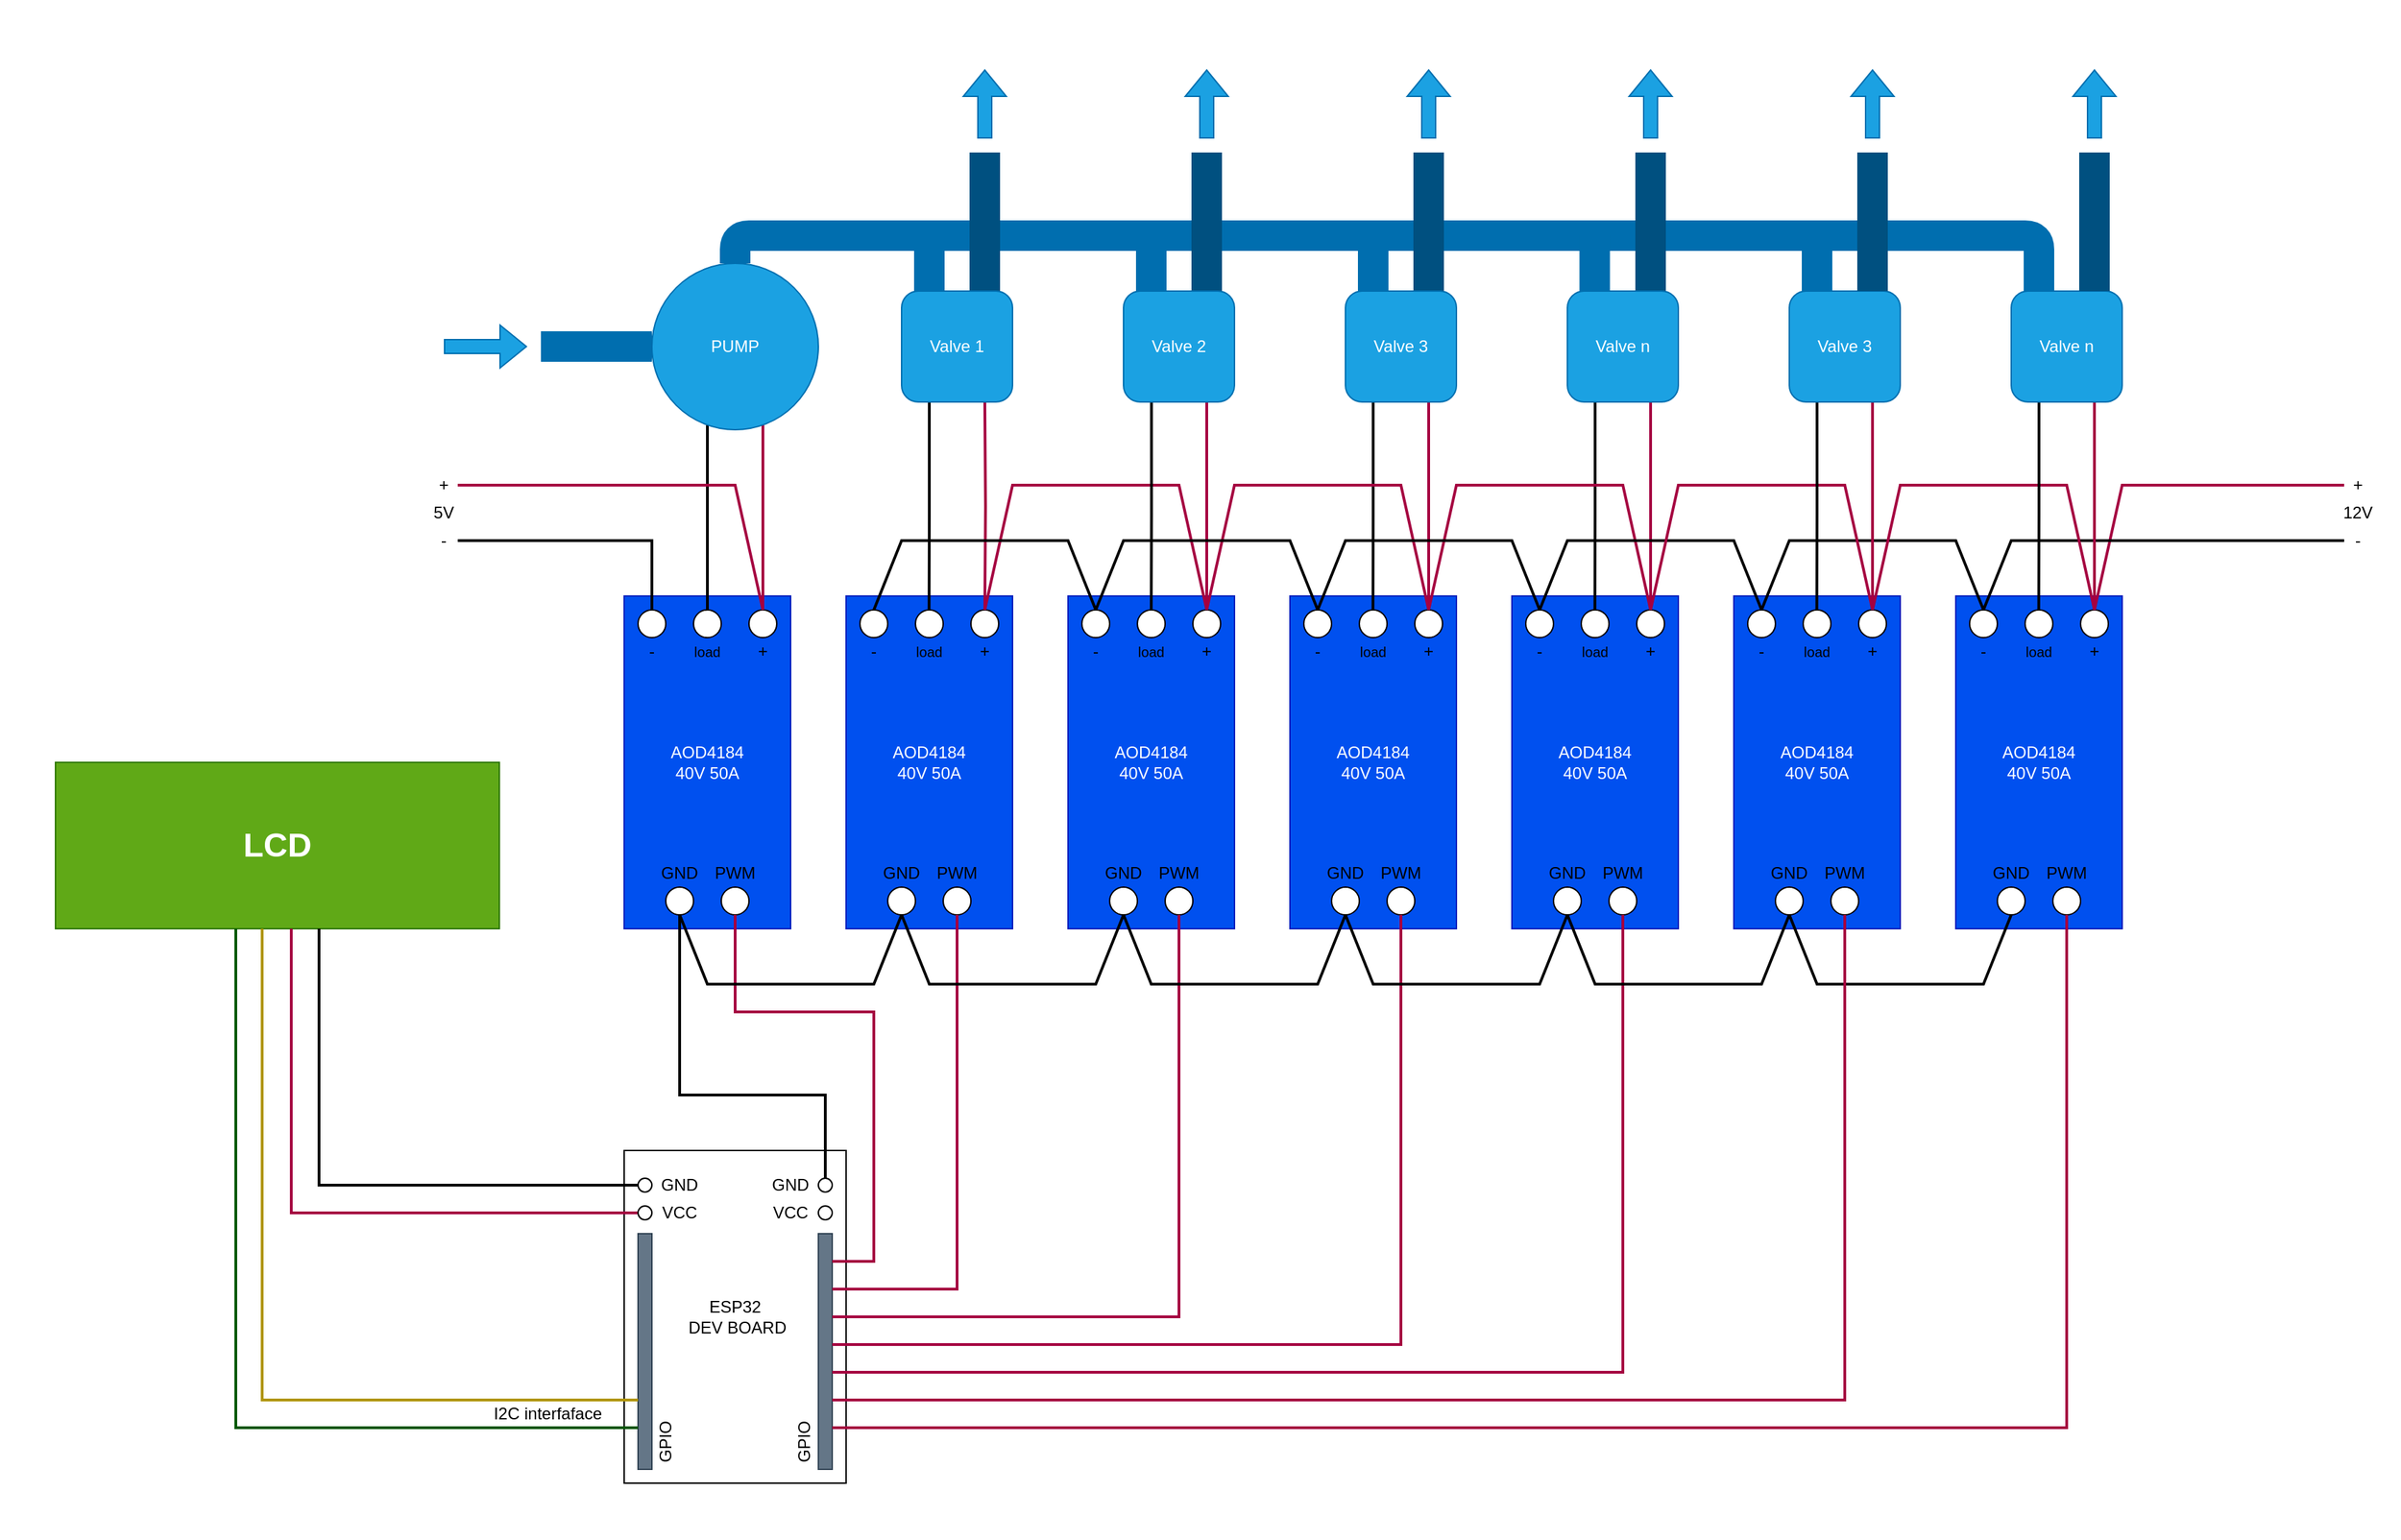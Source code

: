 <mxfile version="24.1.0" type="device">
  <diagram name="Page-1" id="ZWXVeKdkIHfSwkTJqJx3">
    <mxGraphModel dx="5561" dy="3059" grid="1" gridSize="10" guides="1" tooltips="1" connect="1" arrows="1" fold="1" page="1" pageScale="1" pageWidth="850" pageHeight="1100" math="0" shadow="0">
      <root>
        <mxCell id="0" />
        <mxCell id="1" parent="0" />
        <mxCell id="xPG74bU3sZ2vkfkIfXF6-161" value="" style="rounded=0;whiteSpace=wrap;html=1;strokeColor=none;fillColor=default;opacity=50;movable=1;resizable=1;rotatable=1;deletable=1;editable=1;locked=0;connectable=1;" parent="1" vertex="1">
          <mxGeometry x="-210" y="-30" width="1730" height="1110" as="geometry" />
        </mxCell>
        <mxCell id="xPG74bU3sZ2vkfkIfXF6-14" value="" style="group;fillColor=#0050ef;fontColor=#ffffff;strokeColor=#001DBC;" parent="1" vertex="1" connectable="0">
          <mxGeometry x="240" y="400" width="120" height="240" as="geometry" />
        </mxCell>
        <mxCell id="xPG74bU3sZ2vkfkIfXF6-2" value="AOD4184&lt;div&gt;40V 50A&lt;/div&gt;" style="rounded=0;whiteSpace=wrap;html=1;fillColor=#0050ef;fontColor=#ffffff;strokeColor=#001DBC;" parent="xPG74bU3sZ2vkfkIfXF6-14" vertex="1">
          <mxGeometry width="120" height="240" as="geometry" />
        </mxCell>
        <mxCell id="xPG74bU3sZ2vkfkIfXF6-4" value="" style="ellipse;whiteSpace=wrap;html=1;aspect=fixed;" parent="xPG74bU3sZ2vkfkIfXF6-14" vertex="1">
          <mxGeometry x="30" y="210" width="20" height="20" as="geometry" />
        </mxCell>
        <mxCell id="xPG74bU3sZ2vkfkIfXF6-5" value="" style="ellipse;whiteSpace=wrap;html=1;aspect=fixed;" parent="xPG74bU3sZ2vkfkIfXF6-14" vertex="1">
          <mxGeometry x="70" y="210" width="20" height="20" as="geometry" />
        </mxCell>
        <mxCell id="xPG74bU3sZ2vkfkIfXF6-6" value="" style="ellipse;whiteSpace=wrap;html=1;aspect=fixed;" parent="xPG74bU3sZ2vkfkIfXF6-14" vertex="1">
          <mxGeometry x="10" y="10" width="20" height="20" as="geometry" />
        </mxCell>
        <mxCell id="xPG74bU3sZ2vkfkIfXF6-7" value="" style="ellipse;whiteSpace=wrap;html=1;aspect=fixed;" parent="xPG74bU3sZ2vkfkIfXF6-14" vertex="1">
          <mxGeometry x="50" y="10" width="20" height="20" as="geometry" />
        </mxCell>
        <mxCell id="xPG74bU3sZ2vkfkIfXF6-8" value="" style="ellipse;whiteSpace=wrap;html=1;aspect=fixed;" parent="xPG74bU3sZ2vkfkIfXF6-14" vertex="1">
          <mxGeometry x="90" y="10" width="20" height="20" as="geometry" />
        </mxCell>
        <mxCell id="xPG74bU3sZ2vkfkIfXF6-9" value="GND" style="text;html=1;align=center;verticalAlign=middle;whiteSpace=wrap;rounded=0;" parent="xPG74bU3sZ2vkfkIfXF6-14" vertex="1">
          <mxGeometry x="10" y="190" width="60" height="20" as="geometry" />
        </mxCell>
        <mxCell id="xPG74bU3sZ2vkfkIfXF6-10" value="PWM" style="text;html=1;align=center;verticalAlign=middle;whiteSpace=wrap;rounded=0;" parent="xPG74bU3sZ2vkfkIfXF6-14" vertex="1">
          <mxGeometry x="50" y="190" width="60" height="20" as="geometry" />
        </mxCell>
        <mxCell id="xPG74bU3sZ2vkfkIfXF6-11" value="-" style="text;html=1;align=center;verticalAlign=middle;whiteSpace=wrap;rounded=0;" parent="xPG74bU3sZ2vkfkIfXF6-14" vertex="1">
          <mxGeometry y="30" width="40" height="20" as="geometry" />
        </mxCell>
        <mxCell id="xPG74bU3sZ2vkfkIfXF6-12" value="+" style="text;html=1;align=center;verticalAlign=middle;whiteSpace=wrap;rounded=0;" parent="xPG74bU3sZ2vkfkIfXF6-14" vertex="1">
          <mxGeometry x="80" y="30" width="40" height="20" as="geometry" />
        </mxCell>
        <mxCell id="xPG74bU3sZ2vkfkIfXF6-13" value="&lt;font style=&quot;font-size: 10px;&quot;&gt;load&lt;/font&gt;" style="text;html=1;align=center;verticalAlign=middle;whiteSpace=wrap;rounded=0;" parent="xPG74bU3sZ2vkfkIfXF6-14" vertex="1">
          <mxGeometry x="40" y="30" width="40" height="20" as="geometry" />
        </mxCell>
        <mxCell id="xPG74bU3sZ2vkfkIfXF6-16" value="ESP32&lt;div&gt;&amp;nbsp;DEV BOARD&lt;/div&gt;" style="rounded=0;whiteSpace=wrap;html=1;" parent="1" vertex="1">
          <mxGeometry x="240" y="800" width="160" height="240" as="geometry" />
        </mxCell>
        <mxCell id="xPG74bU3sZ2vkfkIfXF6-17" value="" style="rounded=0;whiteSpace=wrap;html=1;fillColor=#647687;fontColor=#ffffff;strokeColor=#314354;" parent="1" vertex="1">
          <mxGeometry x="380" y="860" width="10" height="170" as="geometry" />
        </mxCell>
        <mxCell id="xPG74bU3sZ2vkfkIfXF6-18" value="" style="rounded=0;whiteSpace=wrap;html=1;fillColor=#647687;fontColor=#ffffff;strokeColor=#314354;" parent="1" vertex="1">
          <mxGeometry x="250" y="860" width="10" height="170" as="geometry" />
        </mxCell>
        <mxCell id="xPG74bU3sZ2vkfkIfXF6-19" value="GPIO" style="text;html=1;align=center;verticalAlign=middle;whiteSpace=wrap;rounded=0;rotation=-90;" parent="1" vertex="1">
          <mxGeometry x="345" y="995" width="50" height="30" as="geometry" />
        </mxCell>
        <mxCell id="xPG74bU3sZ2vkfkIfXF6-20" value="GPIO" style="text;html=1;align=center;verticalAlign=middle;whiteSpace=wrap;rounded=0;rotation=-90;" parent="1" vertex="1">
          <mxGeometry x="245" y="995" width="50" height="30" as="geometry" />
        </mxCell>
        <mxCell id="xPG74bU3sZ2vkfkIfXF6-21" value="GND" style="text;html=1;align=center;verticalAlign=middle;whiteSpace=wrap;rounded=0;" parent="1" vertex="1">
          <mxGeometry x="330" y="815" width="60" height="20" as="geometry" />
        </mxCell>
        <mxCell id="xPG74bU3sZ2vkfkIfXF6-22" value="" style="ellipse;whiteSpace=wrap;html=1;aspect=fixed;" parent="1" vertex="1">
          <mxGeometry x="380" y="820" width="10" height="10" as="geometry" />
        </mxCell>
        <mxCell id="xPG74bU3sZ2vkfkIfXF6-23" value="" style="group;fillColor=#1ba1e2;fontColor=#ffffff;strokeColor=#006EAF;" parent="1" vertex="1" connectable="0">
          <mxGeometry x="400" y="400" width="120" height="240" as="geometry" />
        </mxCell>
        <mxCell id="xPG74bU3sZ2vkfkIfXF6-24" value="AOD4184&lt;div&gt;40V 50A&lt;/div&gt;" style="rounded=0;whiteSpace=wrap;html=1;fillColor=#0050ef;fontColor=#ffffff;strokeColor=#001DBC;" parent="xPG74bU3sZ2vkfkIfXF6-23" vertex="1">
          <mxGeometry width="120" height="240" as="geometry" />
        </mxCell>
        <mxCell id="xPG74bU3sZ2vkfkIfXF6-25" value="" style="ellipse;whiteSpace=wrap;html=1;aspect=fixed;" parent="xPG74bU3sZ2vkfkIfXF6-23" vertex="1">
          <mxGeometry x="30" y="210" width="20" height="20" as="geometry" />
        </mxCell>
        <mxCell id="xPG74bU3sZ2vkfkIfXF6-26" value="" style="ellipse;whiteSpace=wrap;html=1;aspect=fixed;" parent="xPG74bU3sZ2vkfkIfXF6-23" vertex="1">
          <mxGeometry x="70" y="210" width="20" height="20" as="geometry" />
        </mxCell>
        <mxCell id="xPG74bU3sZ2vkfkIfXF6-27" value="" style="ellipse;whiteSpace=wrap;html=1;aspect=fixed;" parent="xPG74bU3sZ2vkfkIfXF6-23" vertex="1">
          <mxGeometry x="10" y="10" width="20" height="20" as="geometry" />
        </mxCell>
        <mxCell id="xPG74bU3sZ2vkfkIfXF6-28" value="" style="ellipse;whiteSpace=wrap;html=1;aspect=fixed;" parent="xPG74bU3sZ2vkfkIfXF6-23" vertex="1">
          <mxGeometry x="50" y="10" width="20" height="20" as="geometry" />
        </mxCell>
        <mxCell id="xPG74bU3sZ2vkfkIfXF6-29" value="" style="ellipse;whiteSpace=wrap;html=1;aspect=fixed;" parent="xPG74bU3sZ2vkfkIfXF6-23" vertex="1">
          <mxGeometry x="90" y="10" width="20" height="20" as="geometry" />
        </mxCell>
        <mxCell id="xPG74bU3sZ2vkfkIfXF6-30" value="GND" style="text;html=1;align=center;verticalAlign=middle;whiteSpace=wrap;rounded=0;" parent="xPG74bU3sZ2vkfkIfXF6-23" vertex="1">
          <mxGeometry x="10" y="190" width="60" height="20" as="geometry" />
        </mxCell>
        <mxCell id="xPG74bU3sZ2vkfkIfXF6-31" value="PWM" style="text;html=1;align=center;verticalAlign=middle;whiteSpace=wrap;rounded=0;" parent="xPG74bU3sZ2vkfkIfXF6-23" vertex="1">
          <mxGeometry x="50" y="190" width="60" height="20" as="geometry" />
        </mxCell>
        <mxCell id="xPG74bU3sZ2vkfkIfXF6-32" value="-" style="text;html=1;align=center;verticalAlign=middle;whiteSpace=wrap;rounded=0;" parent="xPG74bU3sZ2vkfkIfXF6-23" vertex="1">
          <mxGeometry y="30" width="40" height="20" as="geometry" />
        </mxCell>
        <mxCell id="xPG74bU3sZ2vkfkIfXF6-33" value="+" style="text;html=1;align=center;verticalAlign=middle;whiteSpace=wrap;rounded=0;" parent="xPG74bU3sZ2vkfkIfXF6-23" vertex="1">
          <mxGeometry x="80" y="30" width="40" height="20" as="geometry" />
        </mxCell>
        <mxCell id="xPG74bU3sZ2vkfkIfXF6-34" value="&lt;font style=&quot;font-size: 10px;&quot;&gt;load&lt;/font&gt;" style="text;html=1;align=center;verticalAlign=middle;whiteSpace=wrap;rounded=0;" parent="xPG74bU3sZ2vkfkIfXF6-23" vertex="1">
          <mxGeometry x="40" y="30" width="40" height="20" as="geometry" />
        </mxCell>
        <mxCell id="xPG74bU3sZ2vkfkIfXF6-122" style="edgeStyle=orthogonalEdgeStyle;rounded=0;orthogonalLoop=1;jettySize=auto;html=1;entryX=0.5;entryY=0;entryDx=0;entryDy=0;endArrow=none;endFill=0;strokeWidth=2;exitX=0.25;exitY=1;exitDx=0;exitDy=0;shadow=0;" parent="xPG74bU3sZ2vkfkIfXF6-23" source="xPG74bU3sZ2vkfkIfXF6-90" edge="1">
          <mxGeometry relative="1" as="geometry">
            <mxPoint x="59.83" y="-123" as="sourcePoint" />
            <mxPoint x="59.83" y="10" as="targetPoint" />
            <Array as="points">
              <mxPoint x="60" y="-60" />
            </Array>
          </mxGeometry>
        </mxCell>
        <mxCell id="xPG74bU3sZ2vkfkIfXF6-35" value="" style="group;fillColor=#1ba1e2;fontColor=#ffffff;strokeColor=#006EAF;" parent="1" vertex="1" connectable="0">
          <mxGeometry x="560" y="400" width="120" height="240" as="geometry" />
        </mxCell>
        <mxCell id="xPG74bU3sZ2vkfkIfXF6-36" value="AOD4184&lt;div&gt;40V 50A&lt;/div&gt;" style="rounded=0;whiteSpace=wrap;html=1;fillColor=#0050ef;fontColor=#ffffff;strokeColor=#001DBC;" parent="xPG74bU3sZ2vkfkIfXF6-35" vertex="1">
          <mxGeometry width="120" height="240" as="geometry" />
        </mxCell>
        <mxCell id="xPG74bU3sZ2vkfkIfXF6-37" value="" style="ellipse;whiteSpace=wrap;html=1;aspect=fixed;" parent="xPG74bU3sZ2vkfkIfXF6-35" vertex="1">
          <mxGeometry x="30" y="210" width="20" height="20" as="geometry" />
        </mxCell>
        <mxCell id="xPG74bU3sZ2vkfkIfXF6-38" value="" style="ellipse;whiteSpace=wrap;html=1;aspect=fixed;" parent="xPG74bU3sZ2vkfkIfXF6-35" vertex="1">
          <mxGeometry x="70" y="210" width="20" height="20" as="geometry" />
        </mxCell>
        <mxCell id="xPG74bU3sZ2vkfkIfXF6-39" value="" style="ellipse;whiteSpace=wrap;html=1;aspect=fixed;" parent="xPG74bU3sZ2vkfkIfXF6-35" vertex="1">
          <mxGeometry x="10" y="10" width="20" height="20" as="geometry" />
        </mxCell>
        <mxCell id="xPG74bU3sZ2vkfkIfXF6-40" value="" style="ellipse;whiteSpace=wrap;html=1;aspect=fixed;" parent="xPG74bU3sZ2vkfkIfXF6-35" vertex="1">
          <mxGeometry x="50" y="10" width="20" height="20" as="geometry" />
        </mxCell>
        <mxCell id="xPG74bU3sZ2vkfkIfXF6-41" value="" style="ellipse;whiteSpace=wrap;html=1;aspect=fixed;" parent="xPG74bU3sZ2vkfkIfXF6-35" vertex="1">
          <mxGeometry x="90" y="10" width="20" height="20" as="geometry" />
        </mxCell>
        <mxCell id="xPG74bU3sZ2vkfkIfXF6-42" value="GND" style="text;html=1;align=center;verticalAlign=middle;whiteSpace=wrap;rounded=0;" parent="xPG74bU3sZ2vkfkIfXF6-35" vertex="1">
          <mxGeometry x="10" y="190" width="60" height="20" as="geometry" />
        </mxCell>
        <mxCell id="xPG74bU3sZ2vkfkIfXF6-43" value="PWM" style="text;html=1;align=center;verticalAlign=middle;whiteSpace=wrap;rounded=0;" parent="xPG74bU3sZ2vkfkIfXF6-35" vertex="1">
          <mxGeometry x="50" y="190" width="60" height="20" as="geometry" />
        </mxCell>
        <mxCell id="xPG74bU3sZ2vkfkIfXF6-44" value="-" style="text;html=1;align=center;verticalAlign=middle;whiteSpace=wrap;rounded=0;" parent="xPG74bU3sZ2vkfkIfXF6-35" vertex="1">
          <mxGeometry y="30" width="40" height="20" as="geometry" />
        </mxCell>
        <mxCell id="xPG74bU3sZ2vkfkIfXF6-45" value="+" style="text;html=1;align=center;verticalAlign=middle;whiteSpace=wrap;rounded=0;" parent="xPG74bU3sZ2vkfkIfXF6-35" vertex="1">
          <mxGeometry x="80" y="30" width="40" height="20" as="geometry" />
        </mxCell>
        <mxCell id="xPG74bU3sZ2vkfkIfXF6-46" value="&lt;font style=&quot;font-size: 10px;&quot;&gt;load&lt;/font&gt;" style="text;html=1;align=center;verticalAlign=middle;whiteSpace=wrap;rounded=0;" parent="xPG74bU3sZ2vkfkIfXF6-35" vertex="1">
          <mxGeometry x="40" y="30" width="40" height="20" as="geometry" />
        </mxCell>
        <mxCell id="xPG74bU3sZ2vkfkIfXF6-47" value="" style="group;fillColor=#1ba1e2;fontColor=#ffffff;strokeColor=#006EAF;" parent="1" vertex="1" connectable="0">
          <mxGeometry x="720" y="400" width="120" height="240" as="geometry" />
        </mxCell>
        <mxCell id="xPG74bU3sZ2vkfkIfXF6-48" value="AOD4184&lt;div&gt;40V 50A&lt;/div&gt;" style="rounded=0;whiteSpace=wrap;html=1;fillColor=#0050ef;fontColor=#ffffff;strokeColor=#001DBC;" parent="xPG74bU3sZ2vkfkIfXF6-47" vertex="1">
          <mxGeometry width="120" height="240" as="geometry" />
        </mxCell>
        <mxCell id="xPG74bU3sZ2vkfkIfXF6-49" value="" style="ellipse;whiteSpace=wrap;html=1;aspect=fixed;" parent="xPG74bU3sZ2vkfkIfXF6-47" vertex="1">
          <mxGeometry x="30" y="210" width="20" height="20" as="geometry" />
        </mxCell>
        <mxCell id="xPG74bU3sZ2vkfkIfXF6-50" value="" style="ellipse;whiteSpace=wrap;html=1;aspect=fixed;" parent="xPG74bU3sZ2vkfkIfXF6-47" vertex="1">
          <mxGeometry x="70" y="210" width="20" height="20" as="geometry" />
        </mxCell>
        <mxCell id="xPG74bU3sZ2vkfkIfXF6-51" value="" style="ellipse;whiteSpace=wrap;html=1;aspect=fixed;" parent="xPG74bU3sZ2vkfkIfXF6-47" vertex="1">
          <mxGeometry x="10" y="10" width="20" height="20" as="geometry" />
        </mxCell>
        <mxCell id="xPG74bU3sZ2vkfkIfXF6-52" value="" style="ellipse;whiteSpace=wrap;html=1;aspect=fixed;" parent="xPG74bU3sZ2vkfkIfXF6-47" vertex="1">
          <mxGeometry x="50" y="10" width="20" height="20" as="geometry" />
        </mxCell>
        <mxCell id="xPG74bU3sZ2vkfkIfXF6-53" value="" style="ellipse;whiteSpace=wrap;html=1;aspect=fixed;" parent="xPG74bU3sZ2vkfkIfXF6-47" vertex="1">
          <mxGeometry x="90" y="10" width="20" height="20" as="geometry" />
        </mxCell>
        <mxCell id="xPG74bU3sZ2vkfkIfXF6-54" value="GND" style="text;html=1;align=center;verticalAlign=middle;whiteSpace=wrap;rounded=0;" parent="xPG74bU3sZ2vkfkIfXF6-47" vertex="1">
          <mxGeometry x="10" y="190" width="60" height="20" as="geometry" />
        </mxCell>
        <mxCell id="xPG74bU3sZ2vkfkIfXF6-55" value="PWM" style="text;html=1;align=center;verticalAlign=middle;whiteSpace=wrap;rounded=0;" parent="xPG74bU3sZ2vkfkIfXF6-47" vertex="1">
          <mxGeometry x="50" y="190" width="60" height="20" as="geometry" />
        </mxCell>
        <mxCell id="xPG74bU3sZ2vkfkIfXF6-56" value="-" style="text;html=1;align=center;verticalAlign=middle;whiteSpace=wrap;rounded=0;" parent="xPG74bU3sZ2vkfkIfXF6-47" vertex="1">
          <mxGeometry y="30" width="40" height="20" as="geometry" />
        </mxCell>
        <mxCell id="xPG74bU3sZ2vkfkIfXF6-57" value="+" style="text;html=1;align=center;verticalAlign=middle;whiteSpace=wrap;rounded=0;" parent="xPG74bU3sZ2vkfkIfXF6-47" vertex="1">
          <mxGeometry x="80" y="30" width="40" height="20" as="geometry" />
        </mxCell>
        <mxCell id="xPG74bU3sZ2vkfkIfXF6-58" value="&lt;font style=&quot;font-size: 10px;&quot;&gt;load&lt;/font&gt;" style="text;html=1;align=center;verticalAlign=middle;whiteSpace=wrap;rounded=0;" parent="xPG74bU3sZ2vkfkIfXF6-47" vertex="1">
          <mxGeometry x="40" y="30" width="40" height="20" as="geometry" />
        </mxCell>
        <mxCell id="xPG74bU3sZ2vkfkIfXF6-59" value="" style="group;fillColor=#1ba1e2;fontColor=#ffffff;strokeColor=#006EAF;" parent="1" vertex="1" connectable="0">
          <mxGeometry x="880" y="400" width="120" height="240" as="geometry" />
        </mxCell>
        <mxCell id="xPG74bU3sZ2vkfkIfXF6-60" value="AOD4184&lt;div&gt;40V 50A&lt;/div&gt;" style="rounded=0;whiteSpace=wrap;html=1;fillColor=#0050ef;fontColor=#ffffff;strokeColor=#001DBC;" parent="xPG74bU3sZ2vkfkIfXF6-59" vertex="1">
          <mxGeometry width="120" height="240" as="geometry" />
        </mxCell>
        <mxCell id="xPG74bU3sZ2vkfkIfXF6-61" value="" style="ellipse;whiteSpace=wrap;html=1;aspect=fixed;" parent="xPG74bU3sZ2vkfkIfXF6-59" vertex="1">
          <mxGeometry x="30" y="210" width="20" height="20" as="geometry" />
        </mxCell>
        <mxCell id="xPG74bU3sZ2vkfkIfXF6-62" value="" style="ellipse;whiteSpace=wrap;html=1;aspect=fixed;" parent="xPG74bU3sZ2vkfkIfXF6-59" vertex="1">
          <mxGeometry x="70" y="210" width="20" height="20" as="geometry" />
        </mxCell>
        <mxCell id="xPG74bU3sZ2vkfkIfXF6-63" value="" style="ellipse;whiteSpace=wrap;html=1;aspect=fixed;" parent="xPG74bU3sZ2vkfkIfXF6-59" vertex="1">
          <mxGeometry x="10" y="10" width="20" height="20" as="geometry" />
        </mxCell>
        <mxCell id="xPG74bU3sZ2vkfkIfXF6-64" value="" style="ellipse;whiteSpace=wrap;html=1;aspect=fixed;" parent="xPG74bU3sZ2vkfkIfXF6-59" vertex="1">
          <mxGeometry x="50" y="10" width="20" height="20" as="geometry" />
        </mxCell>
        <mxCell id="xPG74bU3sZ2vkfkIfXF6-65" value="" style="ellipse;whiteSpace=wrap;html=1;aspect=fixed;" parent="xPG74bU3sZ2vkfkIfXF6-59" vertex="1">
          <mxGeometry x="90" y="10" width="20" height="20" as="geometry" />
        </mxCell>
        <mxCell id="xPG74bU3sZ2vkfkIfXF6-66" value="GND" style="text;html=1;align=center;verticalAlign=middle;whiteSpace=wrap;rounded=0;" parent="xPG74bU3sZ2vkfkIfXF6-59" vertex="1">
          <mxGeometry x="10" y="190" width="60" height="20" as="geometry" />
        </mxCell>
        <mxCell id="xPG74bU3sZ2vkfkIfXF6-67" value="PWM" style="text;html=1;align=center;verticalAlign=middle;whiteSpace=wrap;rounded=0;" parent="xPG74bU3sZ2vkfkIfXF6-59" vertex="1">
          <mxGeometry x="50" y="190" width="60" height="20" as="geometry" />
        </mxCell>
        <mxCell id="xPG74bU3sZ2vkfkIfXF6-68" value="-" style="text;html=1;align=center;verticalAlign=middle;whiteSpace=wrap;rounded=0;" parent="xPG74bU3sZ2vkfkIfXF6-59" vertex="1">
          <mxGeometry y="30" width="40" height="20" as="geometry" />
        </mxCell>
        <mxCell id="xPG74bU3sZ2vkfkIfXF6-69" value="+" style="text;html=1;align=center;verticalAlign=middle;whiteSpace=wrap;rounded=0;" parent="xPG74bU3sZ2vkfkIfXF6-59" vertex="1">
          <mxGeometry x="80" y="30" width="40" height="20" as="geometry" />
        </mxCell>
        <mxCell id="xPG74bU3sZ2vkfkIfXF6-70" value="&lt;font style=&quot;font-size: 10px;&quot;&gt;load&lt;/font&gt;" style="text;html=1;align=center;verticalAlign=middle;whiteSpace=wrap;rounded=0;" parent="xPG74bU3sZ2vkfkIfXF6-59" vertex="1">
          <mxGeometry x="40" y="30" width="40" height="20" as="geometry" />
        </mxCell>
        <mxCell id="xPG74bU3sZ2vkfkIfXF6-81" value="&lt;b&gt;&lt;font style=&quot;font-size: 24px;&quot;&gt;LCD&lt;/font&gt;&lt;/b&gt;" style="rounded=0;whiteSpace=wrap;html=1;fillColor=#60a917;fontColor=#ffffff;strokeColor=#2D7600;" parent="1" vertex="1">
          <mxGeometry x="-170" y="520" width="320" height="120" as="geometry" />
        </mxCell>
        <mxCell id="xPG74bU3sZ2vkfkIfXF6-85" style="edgeStyle=orthogonalEdgeStyle;rounded=0;orthogonalLoop=1;jettySize=auto;html=1;endArrow=none;endFill=0;strokeWidth=2;fillColor=#d80073;strokeColor=#A50040;exitX=0;exitY=0.5;exitDx=0;exitDy=0;" parent="1" source="xPG74bU3sZ2vkfkIfXF6-152" edge="1">
          <mxGeometry relative="1" as="geometry">
            <mxPoint y="640" as="targetPoint" />
            <Array as="points">
              <mxPoint y="845" />
            </Array>
          </mxGeometry>
        </mxCell>
        <mxCell id="xPG74bU3sZ2vkfkIfXF6-83" style="edgeStyle=orthogonalEdgeStyle;rounded=0;orthogonalLoop=1;jettySize=auto;html=1;endArrow=none;endFill=0;strokeWidth=2;fillColor=#008a00;strokeColor=#005700;" parent="1" source="xPG74bU3sZ2vkfkIfXF6-18" target="xPG74bU3sZ2vkfkIfXF6-81" edge="1">
          <mxGeometry relative="1" as="geometry">
            <Array as="points">
              <mxPoint x="-40" y="1000" />
            </Array>
          </mxGeometry>
        </mxCell>
        <mxCell id="xPG74bU3sZ2vkfkIfXF6-84" style="edgeStyle=orthogonalEdgeStyle;rounded=0;orthogonalLoop=1;jettySize=auto;html=1;endArrow=none;endFill=0;strokeWidth=2;fillColor=#e3c800;strokeColor=#B09500;" parent="1" source="xPG74bU3sZ2vkfkIfXF6-18" edge="1">
          <mxGeometry relative="1" as="geometry">
            <mxPoint x="-21" y="640" as="targetPoint" />
            <Array as="points">
              <mxPoint x="-21" y="980" />
              <mxPoint x="-21" y="640" />
            </Array>
          </mxGeometry>
        </mxCell>
        <mxCell id="xPG74bU3sZ2vkfkIfXF6-86" style="edgeStyle=orthogonalEdgeStyle;rounded=0;orthogonalLoop=1;jettySize=auto;html=1;endArrow=none;endFill=0;strokeWidth=2;exitX=0;exitY=0.5;exitDx=0;exitDy=0;" parent="1" source="xPG74bU3sZ2vkfkIfXF6-153" target="xPG74bU3sZ2vkfkIfXF6-81" edge="1">
          <mxGeometry relative="1" as="geometry">
            <mxPoint x="190" y="830" as="sourcePoint" />
            <Array as="points">
              <mxPoint x="20" y="825" />
            </Array>
          </mxGeometry>
        </mxCell>
        <mxCell id="xPG74bU3sZ2vkfkIfXF6-87" value="I2C interfaface" style="text;html=1;align=center;verticalAlign=middle;whiteSpace=wrap;rounded=0;" parent="1" vertex="1">
          <mxGeometry x="130" y="980" width="110" height="20" as="geometry" />
        </mxCell>
        <mxCell id="xPG74bU3sZ2vkfkIfXF6-94" style="edgeStyle=orthogonalEdgeStyle;rounded=1;orthogonalLoop=1;jettySize=auto;html=1;endArrow=none;endFill=0;strokeWidth=22;fillColor=#1ba1e2;strokeColor=#006EAF;endSize=6;targetPerimeterSpacing=0;curved=0;entryX=0.25;entryY=0;entryDx=0;entryDy=0;" parent="1" source="xPG74bU3sZ2vkfkIfXF6-89" edge="1" target="716xwQX1auMUWGx6ayZ0-40">
          <mxGeometry relative="1" as="geometry">
            <mxPoint x="950" y="140" as="targetPoint" />
            <Array as="points">
              <mxPoint x="320" y="140" />
              <mxPoint x="1260" y="140" />
            </Array>
          </mxGeometry>
        </mxCell>
        <mxCell id="xPG74bU3sZ2vkfkIfXF6-96" value="" style="endArrow=none;html=1;rounded=0;exitX=0.25;exitY=0;exitDx=0;exitDy=0;strokeWidth=22;fillColor=#1ba1e2;strokeColor=#006EAF;endSize=6;targetPerimeterSpacing=0;" parent="1" source="xPG74bU3sZ2vkfkIfXF6-90" edge="1">
          <mxGeometry width="50" height="50" relative="1" as="geometry">
            <mxPoint x="590" y="320" as="sourcePoint" />
            <mxPoint x="460" y="140" as="targetPoint" />
          </mxGeometry>
        </mxCell>
        <mxCell id="xPG74bU3sZ2vkfkIfXF6-97" value="" style="endArrow=none;html=1;rounded=0;exitX=0.25;exitY=0;exitDx=0;exitDy=0;strokeWidth=22;fillColor=#1ba1e2;strokeColor=#006EAF;endSize=6;targetPerimeterSpacing=0;" parent="1" edge="1">
          <mxGeometry width="50" height="50" relative="1" as="geometry">
            <mxPoint x="620" y="180" as="sourcePoint" />
            <mxPoint x="620" y="140" as="targetPoint" />
          </mxGeometry>
        </mxCell>
        <mxCell id="xPG74bU3sZ2vkfkIfXF6-98" value="" style="endArrow=none;html=1;rounded=0;exitX=0.25;exitY=0;exitDx=0;exitDy=0;strokeWidth=22;fillColor=#1ba1e2;strokeColor=#006EAF;endSize=6;targetPerimeterSpacing=0;" parent="1" edge="1">
          <mxGeometry width="50" height="50" relative="1" as="geometry">
            <mxPoint x="780" y="180" as="sourcePoint" />
            <mxPoint x="780" y="140" as="targetPoint" />
          </mxGeometry>
        </mxCell>
        <mxCell id="xPG74bU3sZ2vkfkIfXF6-100" value="" style="endArrow=none;html=1;rounded=0;exitX=0.25;exitY=0;exitDx=0;exitDy=0;strokeWidth=22;fillColor=#1ba1e2;strokeColor=#005080;endSize=6;targetPerimeterSpacing=0;" parent="1" edge="1">
          <mxGeometry width="50" height="50" relative="1" as="geometry">
            <mxPoint x="980" y="180" as="sourcePoint" />
            <mxPoint x="980" y="80" as="targetPoint" />
          </mxGeometry>
        </mxCell>
        <mxCell id="xPG74bU3sZ2vkfkIfXF6-101" value="" style="endArrow=none;html=1;rounded=0;exitX=0.25;exitY=0;exitDx=0;exitDy=0;strokeWidth=22;fillColor=#1ba1e2;strokeColor=#005080;endSize=6;targetPerimeterSpacing=0;" parent="1" edge="1">
          <mxGeometry width="50" height="50" relative="1" as="geometry">
            <mxPoint x="820" y="180" as="sourcePoint" />
            <mxPoint x="820" y="80" as="targetPoint" />
          </mxGeometry>
        </mxCell>
        <mxCell id="xPG74bU3sZ2vkfkIfXF6-102" value="" style="endArrow=none;html=1;rounded=0;exitX=0.25;exitY=0;exitDx=0;exitDy=0;strokeWidth=22;fillColor=#1ba1e2;strokeColor=#005080;endSize=6;targetPerimeterSpacing=0;" parent="1" edge="1">
          <mxGeometry width="50" height="50" relative="1" as="geometry">
            <mxPoint x="660" y="180" as="sourcePoint" />
            <mxPoint x="660" y="80" as="targetPoint" />
          </mxGeometry>
        </mxCell>
        <mxCell id="xPG74bU3sZ2vkfkIfXF6-103" value="" style="endArrow=none;html=1;rounded=0;exitX=0.25;exitY=0;exitDx=0;exitDy=0;strokeWidth=22;fillColor=#1ba1e2;strokeColor=#005080;endSize=6;targetPerimeterSpacing=0;" parent="1" edge="1">
          <mxGeometry width="50" height="50" relative="1" as="geometry">
            <mxPoint x="500" y="180" as="sourcePoint" />
            <mxPoint x="500" y="80" as="targetPoint" />
          </mxGeometry>
        </mxCell>
        <mxCell id="xPG74bU3sZ2vkfkIfXF6-104" value="" style="endArrow=none;html=1;rounded=0;entryX=0;entryY=0.5;entryDx=0;entryDy=0;strokeWidth=22;fillColor=#1ba1e2;strokeColor=#006EAF;endSize=6;targetPerimeterSpacing=0;" parent="1" target="xPG74bU3sZ2vkfkIfXF6-89" edge="1">
          <mxGeometry width="50" height="50" relative="1" as="geometry">
            <mxPoint x="180" y="220" as="sourcePoint" />
            <mxPoint x="100" y="120" as="targetPoint" />
          </mxGeometry>
        </mxCell>
        <mxCell id="xPG74bU3sZ2vkfkIfXF6-111" style="edgeStyle=orthogonalEdgeStyle;rounded=0;orthogonalLoop=1;jettySize=auto;html=1;entryX=0.5;entryY=0;entryDx=0;entryDy=0;endArrow=none;endFill=0;strokeWidth=2;" parent="1" source="xPG74bU3sZ2vkfkIfXF6-89" target="xPG74bU3sZ2vkfkIfXF6-7" edge="1">
          <mxGeometry relative="1" as="geometry">
            <Array as="points">
              <mxPoint x="300" y="340" />
              <mxPoint x="300" y="340" />
            </Array>
          </mxGeometry>
        </mxCell>
        <mxCell id="xPG74bU3sZ2vkfkIfXF6-112" style="edgeStyle=orthogonalEdgeStyle;rounded=0;orthogonalLoop=1;jettySize=auto;html=1;entryX=0.5;entryY=0;entryDx=0;entryDy=0;fillColor=#d80073;strokeColor=#A50040;endArrow=none;endFill=0;strokeWidth=2;" parent="1" source="xPG74bU3sZ2vkfkIfXF6-89" target="xPG74bU3sZ2vkfkIfXF6-8" edge="1">
          <mxGeometry relative="1" as="geometry">
            <Array as="points">
              <mxPoint x="340" y="300" />
              <mxPoint x="340" y="300" />
            </Array>
          </mxGeometry>
        </mxCell>
        <mxCell id="xPG74bU3sZ2vkfkIfXF6-89" value="PUMP" style="ellipse;whiteSpace=wrap;html=1;aspect=fixed;fillColor=#1ba1e2;fontColor=#ffffff;strokeColor=#006EAF;" parent="1" vertex="1">
          <mxGeometry x="260" y="160" width="120" height="120" as="geometry" />
        </mxCell>
        <mxCell id="xPG74bU3sZ2vkfkIfXF6-105" value="" style="shape=flexArrow;endArrow=classic;html=1;rounded=0;fillColor=#1ba1e2;strokeColor=#006EAF;" parent="1" edge="1">
          <mxGeometry width="50" height="50" relative="1" as="geometry">
            <mxPoint x="110" y="220" as="sourcePoint" />
            <mxPoint x="170" y="220" as="targetPoint" />
          </mxGeometry>
        </mxCell>
        <mxCell id="xPG74bU3sZ2vkfkIfXF6-106" value="" style="shape=flexArrow;endArrow=classic;html=1;rounded=0;fillColor=#1ba1e2;strokeColor=#006EAF;" parent="1" edge="1">
          <mxGeometry width="50" height="50" relative="1" as="geometry">
            <mxPoint x="500" y="70" as="sourcePoint" />
            <mxPoint x="500" y="20" as="targetPoint" />
          </mxGeometry>
        </mxCell>
        <mxCell id="xPG74bU3sZ2vkfkIfXF6-107" value="" style="shape=flexArrow;endArrow=classic;html=1;rounded=0;fillColor=#1ba1e2;strokeColor=#006EAF;" parent="1" edge="1">
          <mxGeometry width="50" height="50" relative="1" as="geometry">
            <mxPoint x="660" y="70" as="sourcePoint" />
            <mxPoint x="660" y="20" as="targetPoint" />
          </mxGeometry>
        </mxCell>
        <mxCell id="xPG74bU3sZ2vkfkIfXF6-108" value="" style="shape=flexArrow;endArrow=classic;html=1;rounded=0;fillColor=#1ba1e2;strokeColor=#006EAF;" parent="1" edge="1">
          <mxGeometry width="50" height="50" relative="1" as="geometry">
            <mxPoint x="820" y="70" as="sourcePoint" />
            <mxPoint x="820" y="20" as="targetPoint" />
          </mxGeometry>
        </mxCell>
        <mxCell id="xPG74bU3sZ2vkfkIfXF6-109" value="" style="shape=flexArrow;endArrow=classic;html=1;rounded=0;fillColor=#1ba1e2;strokeColor=#006EAF;" parent="1" edge="1">
          <mxGeometry width="50" height="50" relative="1" as="geometry">
            <mxPoint x="980" y="70" as="sourcePoint" />
            <mxPoint x="980" y="20" as="targetPoint" />
          </mxGeometry>
        </mxCell>
        <mxCell id="xPG74bU3sZ2vkfkIfXF6-110" value="" style="endArrow=none;html=1;rounded=0;entryX=0.5;entryY=0;entryDx=0;entryDy=0;endFill=0;strokeWidth=2;" parent="1" target="xPG74bU3sZ2vkfkIfXF6-6" edge="1">
          <mxGeometry width="50" height="50" relative="1" as="geometry">
            <mxPoint x="120" y="360" as="sourcePoint" />
            <mxPoint x="260" y="320" as="targetPoint" />
            <Array as="points">
              <mxPoint x="260" y="360" />
            </Array>
          </mxGeometry>
        </mxCell>
        <mxCell id="xPG74bU3sZ2vkfkIfXF6-113" value="" style="endArrow=none;html=1;rounded=0;fillColor=#d80073;strokeColor=#A50040;endFill=0;strokeWidth=2;" parent="1" edge="1">
          <mxGeometry width="50" height="50" relative="1" as="geometry">
            <mxPoint x="120" y="320" as="sourcePoint" />
            <mxPoint x="340" y="410" as="targetPoint" />
            <Array as="points">
              <mxPoint x="320" y="320" />
            </Array>
          </mxGeometry>
        </mxCell>
        <mxCell id="xPG74bU3sZ2vkfkIfXF6-114" value="5V" style="text;html=1;align=center;verticalAlign=middle;whiteSpace=wrap;rounded=0;" parent="1" vertex="1">
          <mxGeometry x="80" y="330" width="60" height="20" as="geometry" />
        </mxCell>
        <mxCell id="xPG74bU3sZ2vkfkIfXF6-115" value="+" style="text;html=1;align=center;verticalAlign=middle;whiteSpace=wrap;rounded=0;" parent="1" vertex="1">
          <mxGeometry x="100" y="310" width="20" height="20" as="geometry" />
        </mxCell>
        <mxCell id="xPG74bU3sZ2vkfkIfXF6-116" value="-" style="text;html=1;align=center;verticalAlign=middle;whiteSpace=wrap;rounded=0;" parent="1" vertex="1">
          <mxGeometry x="100" y="350" width="20" height="20" as="geometry" />
        </mxCell>
        <mxCell id="xPG74bU3sZ2vkfkIfXF6-117" value="" style="endArrow=none;html=1;rounded=0;fillColor=#d80073;strokeColor=#A50040;endFill=0;strokeWidth=2;exitX=0.5;exitY=0;exitDx=0;exitDy=0;" parent="1" source="xPG74bU3sZ2vkfkIfXF6-29" edge="1">
          <mxGeometry width="50" height="50" relative="1" as="geometry">
            <mxPoint x="500" y="320" as="sourcePoint" />
            <mxPoint x="660" y="410" as="targetPoint" />
            <Array as="points">
              <mxPoint x="520" y="320" />
              <mxPoint x="640" y="320" />
            </Array>
          </mxGeometry>
        </mxCell>
        <mxCell id="xPG74bU3sZ2vkfkIfXF6-76" style="edgeStyle=orthogonalEdgeStyle;rounded=0;orthogonalLoop=1;jettySize=auto;html=1;entryX=0.5;entryY=1;entryDx=0;entryDy=0;endArrow=none;endFill=0;strokeWidth=2;" parent="1" source="xPG74bU3sZ2vkfkIfXF6-22" target="xPG74bU3sZ2vkfkIfXF6-4" edge="1">
          <mxGeometry relative="1" as="geometry">
            <Array as="points">
              <mxPoint x="385" y="760" />
              <mxPoint x="280" y="760" />
            </Array>
          </mxGeometry>
        </mxCell>
        <mxCell id="xPG74bU3sZ2vkfkIfXF6-71" style="edgeStyle=orthogonalEdgeStyle;rounded=0;orthogonalLoop=1;jettySize=auto;html=1;entryX=0.5;entryY=1;entryDx=0;entryDy=0;fillColor=#d80073;strokeColor=#A50040;endArrow=none;endFill=0;strokeWidth=2;" parent="1" source="xPG74bU3sZ2vkfkIfXF6-17" target="xPG74bU3sZ2vkfkIfXF6-5" edge="1">
          <mxGeometry relative="1" as="geometry">
            <Array as="points">
              <mxPoint x="420" y="880" />
              <mxPoint x="420" y="700" />
              <mxPoint x="320" y="700" />
            </Array>
          </mxGeometry>
        </mxCell>
        <mxCell id="xPG74bU3sZ2vkfkIfXF6-72" style="edgeStyle=orthogonalEdgeStyle;rounded=0;orthogonalLoop=1;jettySize=auto;html=1;entryX=0.5;entryY=1;entryDx=0;entryDy=0;fillColor=#d80073;strokeColor=#A50040;endArrow=none;endFill=0;strokeWidth=2;" parent="1" source="xPG74bU3sZ2vkfkIfXF6-17" target="xPG74bU3sZ2vkfkIfXF6-26" edge="1">
          <mxGeometry relative="1" as="geometry">
            <Array as="points">
              <mxPoint x="480" y="900" />
            </Array>
          </mxGeometry>
        </mxCell>
        <mxCell id="xPG74bU3sZ2vkfkIfXF6-73" style="edgeStyle=orthogonalEdgeStyle;rounded=0;orthogonalLoop=1;jettySize=auto;html=1;entryX=0.5;entryY=1;entryDx=0;entryDy=0;fillColor=#d80073;strokeColor=#A50040;endArrow=none;endFill=0;strokeWidth=2;" parent="1" source="xPG74bU3sZ2vkfkIfXF6-17" target="xPG74bU3sZ2vkfkIfXF6-38" edge="1">
          <mxGeometry relative="1" as="geometry">
            <Array as="points">
              <mxPoint x="640" y="920" />
            </Array>
          </mxGeometry>
        </mxCell>
        <mxCell id="xPG74bU3sZ2vkfkIfXF6-74" style="edgeStyle=orthogonalEdgeStyle;rounded=0;orthogonalLoop=1;jettySize=auto;html=1;entryX=0.5;entryY=1;entryDx=0;entryDy=0;fillColor=#d80073;strokeColor=#A50040;endArrow=none;endFill=0;strokeWidth=2;" parent="1" source="xPG74bU3sZ2vkfkIfXF6-17" target="xPG74bU3sZ2vkfkIfXF6-50" edge="1">
          <mxGeometry relative="1" as="geometry">
            <Array as="points">
              <mxPoint x="800" y="940" />
            </Array>
          </mxGeometry>
        </mxCell>
        <mxCell id="xPG74bU3sZ2vkfkIfXF6-75" style="edgeStyle=orthogonalEdgeStyle;rounded=0;orthogonalLoop=1;jettySize=auto;html=1;entryX=0.5;entryY=1;entryDx=0;entryDy=0;fillColor=#d80073;strokeColor=#A50040;endArrow=none;endFill=0;strokeWidth=2;" parent="1" source="xPG74bU3sZ2vkfkIfXF6-17" target="xPG74bU3sZ2vkfkIfXF6-62" edge="1">
          <mxGeometry relative="1" as="geometry">
            <Array as="points">
              <mxPoint x="960" y="960" />
            </Array>
          </mxGeometry>
        </mxCell>
        <mxCell id="xPG74bU3sZ2vkfkIfXF6-118" style="edgeStyle=orthogonalEdgeStyle;rounded=0;orthogonalLoop=1;jettySize=auto;html=1;entryX=0.5;entryY=0;entryDx=0;entryDy=0;fillColor=#d80073;strokeColor=#A50040;endArrow=none;endFill=0;strokeWidth=2;" parent="1" target="xPG74bU3sZ2vkfkIfXF6-29" edge="1">
          <mxGeometry relative="1" as="geometry">
            <mxPoint x="500" y="260" as="sourcePoint" />
            <mxPoint x="500" y="393" as="targetPoint" />
            <Array as="points" />
          </mxGeometry>
        </mxCell>
        <mxCell id="xPG74bU3sZ2vkfkIfXF6-119" style="edgeStyle=orthogonalEdgeStyle;rounded=0;orthogonalLoop=1;jettySize=auto;html=1;entryX=0.5;entryY=0;entryDx=0;entryDy=0;fillColor=#d80073;strokeColor=#A50040;endArrow=none;endFill=0;strokeWidth=2;" parent="1" edge="1">
          <mxGeometry relative="1" as="geometry">
            <mxPoint x="660" y="260" as="sourcePoint" />
            <mxPoint x="660" y="410" as="targetPoint" />
            <Array as="points" />
          </mxGeometry>
        </mxCell>
        <mxCell id="xPG74bU3sZ2vkfkIfXF6-120" style="edgeStyle=orthogonalEdgeStyle;rounded=0;orthogonalLoop=1;jettySize=auto;html=1;entryX=0.5;entryY=0;entryDx=0;entryDy=0;fillColor=#d80073;strokeColor=#A50040;endArrow=none;endFill=0;strokeWidth=2;" parent="1" edge="1">
          <mxGeometry relative="1" as="geometry">
            <mxPoint x="820" y="260" as="sourcePoint" />
            <mxPoint x="820" y="410" as="targetPoint" />
            <Array as="points" />
          </mxGeometry>
        </mxCell>
        <mxCell id="xPG74bU3sZ2vkfkIfXF6-121" style="edgeStyle=orthogonalEdgeStyle;rounded=0;orthogonalLoop=1;jettySize=auto;html=1;entryX=0.5;entryY=0;entryDx=0;entryDy=0;fillColor=#d80073;strokeColor=#A50040;endArrow=none;endFill=0;strokeWidth=2;" parent="1" edge="1">
          <mxGeometry relative="1" as="geometry">
            <mxPoint x="980" y="260" as="sourcePoint" />
            <mxPoint x="980" y="410" as="targetPoint" />
            <Array as="points" />
          </mxGeometry>
        </mxCell>
        <mxCell id="xPG74bU3sZ2vkfkIfXF6-136" style="edgeStyle=orthogonalEdgeStyle;rounded=0;orthogonalLoop=1;jettySize=auto;html=1;entryX=0.5;entryY=0;entryDx=0;entryDy=0;endArrow=none;endFill=0;strokeWidth=2;exitX=0.25;exitY=1;exitDx=0;exitDy=0;" parent="1" edge="1">
          <mxGeometry relative="1" as="geometry">
            <mxPoint x="620.17" y="260" as="sourcePoint" />
            <mxPoint x="620" y="410" as="targetPoint" />
            <Array as="points">
              <mxPoint x="620.17" y="340" />
            </Array>
          </mxGeometry>
        </mxCell>
        <mxCell id="xPG74bU3sZ2vkfkIfXF6-137" style="edgeStyle=orthogonalEdgeStyle;rounded=0;orthogonalLoop=1;jettySize=auto;html=1;entryX=0.5;entryY=0;entryDx=0;entryDy=0;endArrow=none;endFill=0;strokeWidth=2;exitX=0.25;exitY=1;exitDx=0;exitDy=0;" parent="1" edge="1">
          <mxGeometry relative="1" as="geometry">
            <mxPoint x="780" y="260" as="sourcePoint" />
            <mxPoint x="779.83" y="410" as="targetPoint" />
            <Array as="points">
              <mxPoint x="780" y="340" />
            </Array>
          </mxGeometry>
        </mxCell>
        <mxCell id="xPG74bU3sZ2vkfkIfXF6-138" style="edgeStyle=orthogonalEdgeStyle;rounded=0;orthogonalLoop=1;jettySize=auto;html=1;entryX=0.5;entryY=0;entryDx=0;entryDy=0;endArrow=none;endFill=0;strokeWidth=2;exitX=0.25;exitY=1;exitDx=0;exitDy=0;" parent="1" edge="1">
          <mxGeometry relative="1" as="geometry">
            <mxPoint x="940" y="260" as="sourcePoint" />
            <mxPoint x="939.83" y="410" as="targetPoint" />
            <Array as="points">
              <mxPoint x="940" y="340" />
            </Array>
          </mxGeometry>
        </mxCell>
        <mxCell id="xPG74bU3sZ2vkfkIfXF6-139" value="" style="endArrow=none;html=1;rounded=0;fillColor=#d80073;strokeColor=#A50040;endFill=0;strokeWidth=2;exitX=0.5;exitY=0;exitDx=0;exitDy=0;" parent="1" edge="1">
          <mxGeometry width="50" height="50" relative="1" as="geometry">
            <mxPoint x="660" y="410" as="sourcePoint" />
            <mxPoint x="820" y="410" as="targetPoint" />
            <Array as="points">
              <mxPoint x="680" y="320" />
              <mxPoint x="800" y="320" />
            </Array>
          </mxGeometry>
        </mxCell>
        <mxCell id="xPG74bU3sZ2vkfkIfXF6-142" value="" style="endArrow=none;html=1;rounded=0;fillColor=#d80073;strokeColor=#A50040;endFill=0;strokeWidth=2;exitX=0.5;exitY=0;exitDx=0;exitDy=0;" parent="1" edge="1">
          <mxGeometry width="50" height="50" relative="1" as="geometry">
            <mxPoint x="820" y="410" as="sourcePoint" />
            <mxPoint x="980" y="410" as="targetPoint" />
            <Array as="points">
              <mxPoint x="840" y="320" />
              <mxPoint x="960" y="320" />
            </Array>
          </mxGeometry>
        </mxCell>
        <mxCell id="xPG74bU3sZ2vkfkIfXF6-90" value="Valve 1" style="rounded=1;whiteSpace=wrap;html=1;fillColor=#1ba1e2;fontColor=#ffffff;strokeColor=#006EAF;" parent="1" vertex="1">
          <mxGeometry x="440" y="180" width="80" height="80" as="geometry" />
        </mxCell>
        <mxCell id="xPG74bU3sZ2vkfkIfXF6-91" value="Valve 2" style="rounded=1;whiteSpace=wrap;html=1;fillColor=#1ba1e2;fontColor=#ffffff;strokeColor=#006EAF;" parent="1" vertex="1">
          <mxGeometry x="600" y="180" width="80" height="80" as="geometry" />
        </mxCell>
        <mxCell id="xPG74bU3sZ2vkfkIfXF6-92" value="Valve 3" style="rounded=1;whiteSpace=wrap;html=1;fillColor=#1ba1e2;fontColor=#ffffff;strokeColor=#006EAF;" parent="1" vertex="1">
          <mxGeometry x="760" y="180" width="80" height="80" as="geometry" />
        </mxCell>
        <mxCell id="xPG74bU3sZ2vkfkIfXF6-93" value="Valve n" style="rounded=1;whiteSpace=wrap;html=1;fillColor=#1ba1e2;fontColor=#ffffff;strokeColor=#006EAF;" parent="1" vertex="1">
          <mxGeometry x="920" y="180" width="80" height="80" as="geometry" />
        </mxCell>
        <mxCell id="xPG74bU3sZ2vkfkIfXF6-143" value="" style="endArrow=none;html=1;rounded=0;entryX=0.5;entryY=0;entryDx=0;entryDy=0;endFill=0;strokeWidth=2;exitX=0.5;exitY=0;exitDx=0;exitDy=0;" parent="1" source="xPG74bU3sZ2vkfkIfXF6-39" edge="1">
          <mxGeometry width="50" height="50" relative="1" as="geometry">
            <mxPoint x="600" y="360" as="sourcePoint" />
            <mxPoint x="420" y="410" as="targetPoint" />
            <Array as="points">
              <mxPoint x="560" y="360" />
              <mxPoint x="440" y="360" />
            </Array>
          </mxGeometry>
        </mxCell>
        <mxCell id="xPG74bU3sZ2vkfkIfXF6-144" value="" style="endArrow=none;html=1;rounded=0;entryX=0.5;entryY=0;entryDx=0;entryDy=0;endFill=0;strokeWidth=2;exitX=0.5;exitY=0;exitDx=0;exitDy=0;" parent="1" edge="1">
          <mxGeometry width="50" height="50" relative="1" as="geometry">
            <mxPoint x="740" y="410" as="sourcePoint" />
            <mxPoint x="580" y="410" as="targetPoint" />
            <Array as="points">
              <mxPoint x="720" y="360" />
              <mxPoint x="600" y="360" />
            </Array>
          </mxGeometry>
        </mxCell>
        <mxCell id="xPG74bU3sZ2vkfkIfXF6-145" value="" style="endArrow=none;html=1;rounded=0;entryX=0.5;entryY=0;entryDx=0;entryDy=0;endFill=0;strokeWidth=2;exitX=0.5;exitY=0;exitDx=0;exitDy=0;" parent="1" edge="1">
          <mxGeometry width="50" height="50" relative="1" as="geometry">
            <mxPoint x="900" y="410" as="sourcePoint" />
            <mxPoint x="740" y="410" as="targetPoint" />
            <Array as="points">
              <mxPoint x="880" y="360" />
              <mxPoint x="760" y="360" />
            </Array>
          </mxGeometry>
        </mxCell>
        <mxCell id="xPG74bU3sZ2vkfkIfXF6-149" value="12V" style="text;html=1;align=center;verticalAlign=middle;whiteSpace=wrap;rounded=0;" parent="1" vertex="1">
          <mxGeometry x="1460" y="330" width="60" height="20" as="geometry" />
        </mxCell>
        <mxCell id="xPG74bU3sZ2vkfkIfXF6-150" value="+" style="text;html=1;align=center;verticalAlign=middle;whiteSpace=wrap;rounded=0;" parent="1" vertex="1">
          <mxGeometry x="1480" y="310" width="20" height="20" as="geometry" />
        </mxCell>
        <mxCell id="xPG74bU3sZ2vkfkIfXF6-151" value="-" style="text;html=1;align=center;verticalAlign=middle;whiteSpace=wrap;rounded=0;" parent="1" vertex="1">
          <mxGeometry x="1480" y="350" width="20" height="20" as="geometry" />
        </mxCell>
        <mxCell id="xPG74bU3sZ2vkfkIfXF6-152" value="" style="ellipse;whiteSpace=wrap;html=1;aspect=fixed;" parent="1" vertex="1">
          <mxGeometry x="250" y="840" width="10" height="10" as="geometry" />
        </mxCell>
        <mxCell id="xPG74bU3sZ2vkfkIfXF6-153" value="" style="ellipse;whiteSpace=wrap;html=1;aspect=fixed;" parent="1" vertex="1">
          <mxGeometry x="250" y="820" width="10" height="10" as="geometry" />
        </mxCell>
        <mxCell id="xPG74bU3sZ2vkfkIfXF6-157" value="" style="ellipse;whiteSpace=wrap;html=1;aspect=fixed;" parent="1" vertex="1">
          <mxGeometry x="380" y="840" width="10" height="10" as="geometry" />
        </mxCell>
        <mxCell id="xPG74bU3sZ2vkfkIfXF6-158" value="VCC" style="text;html=1;align=center;verticalAlign=middle;whiteSpace=wrap;rounded=0;" parent="1" vertex="1">
          <mxGeometry x="330" y="835" width="60" height="20" as="geometry" />
        </mxCell>
        <mxCell id="xPG74bU3sZ2vkfkIfXF6-159" value="VCC" style="text;html=1;align=center;verticalAlign=middle;whiteSpace=wrap;rounded=0;" parent="1" vertex="1">
          <mxGeometry x="260" y="835" width="40" height="20" as="geometry" />
        </mxCell>
        <mxCell id="xPG74bU3sZ2vkfkIfXF6-160" value="GND" style="text;html=1;align=center;verticalAlign=middle;whiteSpace=wrap;rounded=0;" parent="1" vertex="1">
          <mxGeometry x="260" y="815" width="40" height="20" as="geometry" />
        </mxCell>
        <mxCell id="716xwQX1auMUWGx6ayZ0-1" value="" style="endArrow=none;html=1;rounded=0;entryX=0.5;entryY=0;entryDx=0;entryDy=0;endFill=0;strokeWidth=2;exitX=0.5;exitY=0;exitDx=0;exitDy=0;" edge="1" parent="1">
          <mxGeometry width="50" height="50" relative="1" as="geometry">
            <mxPoint x="440" y="630" as="sourcePoint" />
            <mxPoint x="280" y="630" as="targetPoint" />
            <Array as="points">
              <mxPoint x="420" y="680" />
              <mxPoint x="300" y="680" />
            </Array>
          </mxGeometry>
        </mxCell>
        <mxCell id="716xwQX1auMUWGx6ayZ0-3" value="" style="endArrow=none;html=1;rounded=0;entryX=0.5;entryY=0;entryDx=0;entryDy=0;endFill=0;strokeWidth=2;exitX=0.5;exitY=0;exitDx=0;exitDy=0;" edge="1" parent="1">
          <mxGeometry width="50" height="50" relative="1" as="geometry">
            <mxPoint x="600" y="630" as="sourcePoint" />
            <mxPoint x="440" y="630" as="targetPoint" />
            <Array as="points">
              <mxPoint x="580" y="680" />
              <mxPoint x="460" y="680" />
            </Array>
          </mxGeometry>
        </mxCell>
        <mxCell id="716xwQX1auMUWGx6ayZ0-4" value="" style="endArrow=none;html=1;rounded=0;entryX=0.5;entryY=0;entryDx=0;entryDy=0;endFill=0;strokeWidth=2;exitX=0.5;exitY=0;exitDx=0;exitDy=0;" edge="1" parent="1">
          <mxGeometry width="50" height="50" relative="1" as="geometry">
            <mxPoint x="760" y="630" as="sourcePoint" />
            <mxPoint x="600" y="630" as="targetPoint" />
            <Array as="points">
              <mxPoint x="740" y="680" />
              <mxPoint x="620" y="680" />
            </Array>
          </mxGeometry>
        </mxCell>
        <mxCell id="716xwQX1auMUWGx6ayZ0-5" value="" style="endArrow=none;html=1;rounded=0;entryX=0.5;entryY=0;entryDx=0;entryDy=0;endFill=0;strokeWidth=2;exitX=0.5;exitY=0;exitDx=0;exitDy=0;" edge="1" parent="1">
          <mxGeometry width="50" height="50" relative="1" as="geometry">
            <mxPoint x="920" y="630" as="sourcePoint" />
            <mxPoint x="760" y="630" as="targetPoint" />
            <Array as="points">
              <mxPoint x="900" y="680" />
              <mxPoint x="780" y="680" />
            </Array>
          </mxGeometry>
        </mxCell>
        <mxCell id="716xwQX1auMUWGx6ayZ0-6" value="" style="group;fillColor=#1ba1e2;fontColor=#ffffff;strokeColor=#006EAF;" vertex="1" connectable="0" parent="1">
          <mxGeometry x="1040" y="400" width="120" height="240" as="geometry" />
        </mxCell>
        <mxCell id="716xwQX1auMUWGx6ayZ0-7" value="AOD4184&lt;div&gt;40V 50A&lt;/div&gt;" style="rounded=0;whiteSpace=wrap;html=1;fillColor=#0050ef;fontColor=#ffffff;strokeColor=#001DBC;" vertex="1" parent="716xwQX1auMUWGx6ayZ0-6">
          <mxGeometry width="120" height="240" as="geometry" />
        </mxCell>
        <mxCell id="716xwQX1auMUWGx6ayZ0-8" value="" style="ellipse;whiteSpace=wrap;html=1;aspect=fixed;" vertex="1" parent="716xwQX1auMUWGx6ayZ0-6">
          <mxGeometry x="30" y="210" width="20" height="20" as="geometry" />
        </mxCell>
        <mxCell id="716xwQX1auMUWGx6ayZ0-9" value="" style="ellipse;whiteSpace=wrap;html=1;aspect=fixed;" vertex="1" parent="716xwQX1auMUWGx6ayZ0-6">
          <mxGeometry x="70" y="210" width="20" height="20" as="geometry" />
        </mxCell>
        <mxCell id="716xwQX1auMUWGx6ayZ0-10" value="" style="ellipse;whiteSpace=wrap;html=1;aspect=fixed;" vertex="1" parent="716xwQX1auMUWGx6ayZ0-6">
          <mxGeometry x="10" y="10" width="20" height="20" as="geometry" />
        </mxCell>
        <mxCell id="716xwQX1auMUWGx6ayZ0-11" value="" style="ellipse;whiteSpace=wrap;html=1;aspect=fixed;" vertex="1" parent="716xwQX1auMUWGx6ayZ0-6">
          <mxGeometry x="50" y="10" width="20" height="20" as="geometry" />
        </mxCell>
        <mxCell id="716xwQX1auMUWGx6ayZ0-12" value="" style="ellipse;whiteSpace=wrap;html=1;aspect=fixed;" vertex="1" parent="716xwQX1auMUWGx6ayZ0-6">
          <mxGeometry x="90" y="10" width="20" height="20" as="geometry" />
        </mxCell>
        <mxCell id="716xwQX1auMUWGx6ayZ0-13" value="GND" style="text;html=1;align=center;verticalAlign=middle;whiteSpace=wrap;rounded=0;" vertex="1" parent="716xwQX1auMUWGx6ayZ0-6">
          <mxGeometry x="10" y="190" width="60" height="20" as="geometry" />
        </mxCell>
        <mxCell id="716xwQX1auMUWGx6ayZ0-14" value="PWM" style="text;html=1;align=center;verticalAlign=middle;whiteSpace=wrap;rounded=0;" vertex="1" parent="716xwQX1auMUWGx6ayZ0-6">
          <mxGeometry x="50" y="190" width="60" height="20" as="geometry" />
        </mxCell>
        <mxCell id="716xwQX1auMUWGx6ayZ0-15" value="-" style="text;html=1;align=center;verticalAlign=middle;whiteSpace=wrap;rounded=0;" vertex="1" parent="716xwQX1auMUWGx6ayZ0-6">
          <mxGeometry y="30" width="40" height="20" as="geometry" />
        </mxCell>
        <mxCell id="716xwQX1auMUWGx6ayZ0-16" value="+" style="text;html=1;align=center;verticalAlign=middle;whiteSpace=wrap;rounded=0;" vertex="1" parent="716xwQX1auMUWGx6ayZ0-6">
          <mxGeometry x="80" y="30" width="40" height="20" as="geometry" />
        </mxCell>
        <mxCell id="716xwQX1auMUWGx6ayZ0-17" value="&lt;font style=&quot;font-size: 10px;&quot;&gt;load&lt;/font&gt;" style="text;html=1;align=center;verticalAlign=middle;whiteSpace=wrap;rounded=0;" vertex="1" parent="716xwQX1auMUWGx6ayZ0-6">
          <mxGeometry x="40" y="30" width="40" height="20" as="geometry" />
        </mxCell>
        <mxCell id="716xwQX1auMUWGx6ayZ0-18" value="" style="group;fillColor=#1ba1e2;fontColor=#ffffff;strokeColor=#006EAF;" vertex="1" connectable="0" parent="1">
          <mxGeometry x="1200" y="400" width="120" height="240" as="geometry" />
        </mxCell>
        <mxCell id="716xwQX1auMUWGx6ayZ0-19" value="AOD4184&lt;div&gt;40V 50A&lt;/div&gt;" style="rounded=0;whiteSpace=wrap;html=1;fillColor=#0050ef;fontColor=#ffffff;strokeColor=#001DBC;" vertex="1" parent="716xwQX1auMUWGx6ayZ0-18">
          <mxGeometry width="120" height="240" as="geometry" />
        </mxCell>
        <mxCell id="716xwQX1auMUWGx6ayZ0-20" value="" style="ellipse;whiteSpace=wrap;html=1;aspect=fixed;" vertex="1" parent="716xwQX1auMUWGx6ayZ0-18">
          <mxGeometry x="30" y="210" width="20" height="20" as="geometry" />
        </mxCell>
        <mxCell id="716xwQX1auMUWGx6ayZ0-21" value="" style="ellipse;whiteSpace=wrap;html=1;aspect=fixed;" vertex="1" parent="716xwQX1auMUWGx6ayZ0-18">
          <mxGeometry x="70" y="210" width="20" height="20" as="geometry" />
        </mxCell>
        <mxCell id="716xwQX1auMUWGx6ayZ0-22" value="" style="ellipse;whiteSpace=wrap;html=1;aspect=fixed;" vertex="1" parent="716xwQX1auMUWGx6ayZ0-18">
          <mxGeometry x="10" y="10" width="20" height="20" as="geometry" />
        </mxCell>
        <mxCell id="716xwQX1auMUWGx6ayZ0-23" value="" style="ellipse;whiteSpace=wrap;html=1;aspect=fixed;" vertex="1" parent="716xwQX1auMUWGx6ayZ0-18">
          <mxGeometry x="50" y="10" width="20" height="20" as="geometry" />
        </mxCell>
        <mxCell id="716xwQX1auMUWGx6ayZ0-24" value="" style="ellipse;whiteSpace=wrap;html=1;aspect=fixed;" vertex="1" parent="716xwQX1auMUWGx6ayZ0-18">
          <mxGeometry x="90" y="10" width="20" height="20" as="geometry" />
        </mxCell>
        <mxCell id="716xwQX1auMUWGx6ayZ0-25" value="GND" style="text;html=1;align=center;verticalAlign=middle;whiteSpace=wrap;rounded=0;" vertex="1" parent="716xwQX1auMUWGx6ayZ0-18">
          <mxGeometry x="10" y="190" width="60" height="20" as="geometry" />
        </mxCell>
        <mxCell id="716xwQX1auMUWGx6ayZ0-26" value="PWM" style="text;html=1;align=center;verticalAlign=middle;whiteSpace=wrap;rounded=0;" vertex="1" parent="716xwQX1auMUWGx6ayZ0-18">
          <mxGeometry x="50" y="190" width="60" height="20" as="geometry" />
        </mxCell>
        <mxCell id="716xwQX1auMUWGx6ayZ0-27" value="-" style="text;html=1;align=center;verticalAlign=middle;whiteSpace=wrap;rounded=0;" vertex="1" parent="716xwQX1auMUWGx6ayZ0-18">
          <mxGeometry y="30" width="40" height="20" as="geometry" />
        </mxCell>
        <mxCell id="716xwQX1auMUWGx6ayZ0-28" value="+" style="text;html=1;align=center;verticalAlign=middle;whiteSpace=wrap;rounded=0;" vertex="1" parent="716xwQX1auMUWGx6ayZ0-18">
          <mxGeometry x="80" y="30" width="40" height="20" as="geometry" />
        </mxCell>
        <mxCell id="716xwQX1auMUWGx6ayZ0-29" value="&lt;font style=&quot;font-size: 10px;&quot;&gt;load&lt;/font&gt;" style="text;html=1;align=center;verticalAlign=middle;whiteSpace=wrap;rounded=0;" vertex="1" parent="716xwQX1auMUWGx6ayZ0-18">
          <mxGeometry x="40" y="30" width="40" height="20" as="geometry" />
        </mxCell>
        <mxCell id="716xwQX1auMUWGx6ayZ0-30" value="" style="endArrow=none;html=1;rounded=0;entryX=0.5;entryY=0;entryDx=0;entryDy=0;endFill=0;strokeWidth=2;exitX=0.5;exitY=0;exitDx=0;exitDy=0;" edge="1" parent="1">
          <mxGeometry width="50" height="50" relative="1" as="geometry">
            <mxPoint x="1240" y="630" as="sourcePoint" />
            <mxPoint x="1080" y="630" as="targetPoint" />
            <Array as="points">
              <mxPoint x="1220" y="680" />
              <mxPoint x="1100" y="680" />
            </Array>
          </mxGeometry>
        </mxCell>
        <mxCell id="xPG74bU3sZ2vkfkIfXF6-141" value="" style="endArrow=none;html=1;rounded=0;fillColor=#d80073;strokeColor=#A50040;endFill=0;strokeWidth=2;exitX=0.5;exitY=0;exitDx=0;exitDy=0;" parent="1" edge="1">
          <mxGeometry width="50" height="50" relative="1" as="geometry">
            <mxPoint x="1300" y="410" as="sourcePoint" />
            <mxPoint x="1480" y="320" as="targetPoint" />
            <Array as="points">
              <mxPoint x="1320" y="320" />
            </Array>
          </mxGeometry>
        </mxCell>
        <mxCell id="xPG74bU3sZ2vkfkIfXF6-146" value="" style="endArrow=none;html=1;rounded=0;entryX=0.5;entryY=0;entryDx=0;entryDy=0;endFill=0;strokeWidth=2;" parent="1" edge="1">
          <mxGeometry width="50" height="50" relative="1" as="geometry">
            <mxPoint x="1480" y="360" as="sourcePoint" />
            <mxPoint x="1220" y="410" as="targetPoint" />
            <Array as="points">
              <mxPoint x="1360" y="360" />
              <mxPoint x="1240" y="360" />
            </Array>
          </mxGeometry>
        </mxCell>
        <mxCell id="716xwQX1auMUWGx6ayZ0-31" value="" style="endArrow=none;html=1;rounded=0;entryX=0.5;entryY=0;entryDx=0;entryDy=0;endFill=0;strokeWidth=2;exitX=0.5;exitY=0;exitDx=0;exitDy=0;" edge="1" parent="1">
          <mxGeometry width="50" height="50" relative="1" as="geometry">
            <mxPoint x="1220" y="410" as="sourcePoint" />
            <mxPoint x="1060" y="410" as="targetPoint" />
            <Array as="points">
              <mxPoint x="1200" y="360" />
              <mxPoint x="1080" y="360" />
            </Array>
          </mxGeometry>
        </mxCell>
        <mxCell id="716xwQX1auMUWGx6ayZ0-32" value="" style="endArrow=none;html=1;rounded=0;fillColor=#d80073;strokeColor=#A50040;endFill=0;strokeWidth=2;exitX=0.5;exitY=0;exitDx=0;exitDy=0;" edge="1" parent="1">
          <mxGeometry width="50" height="50" relative="1" as="geometry">
            <mxPoint x="1140" y="410" as="sourcePoint" />
            <mxPoint x="1300" y="410" as="targetPoint" />
            <Array as="points">
              <mxPoint x="1160" y="320" />
              <mxPoint x="1280" y="320" />
            </Array>
          </mxGeometry>
        </mxCell>
        <mxCell id="716xwQX1auMUWGx6ayZ0-33" value="" style="endArrow=none;html=1;rounded=0;entryX=0.5;entryY=0;entryDx=0;entryDy=0;endFill=0;strokeWidth=2;exitX=0.5;exitY=0;exitDx=0;exitDy=0;" edge="1" parent="1">
          <mxGeometry width="50" height="50" relative="1" as="geometry">
            <mxPoint x="1060" y="410" as="sourcePoint" />
            <mxPoint x="900" y="410" as="targetPoint" />
            <Array as="points">
              <mxPoint x="1040" y="360" />
              <mxPoint x="920" y="360" />
            </Array>
          </mxGeometry>
        </mxCell>
        <mxCell id="716xwQX1auMUWGx6ayZ0-34" value="" style="endArrow=none;html=1;rounded=0;fillColor=#d80073;strokeColor=#A50040;endFill=0;strokeWidth=2;exitX=0.5;exitY=0;exitDx=0;exitDy=0;" edge="1" parent="1">
          <mxGeometry width="50" height="50" relative="1" as="geometry">
            <mxPoint x="980" y="410" as="sourcePoint" />
            <mxPoint x="1140" y="410" as="targetPoint" />
            <Array as="points">
              <mxPoint x="1000" y="320" />
              <mxPoint x="1120" y="320" />
            </Array>
          </mxGeometry>
        </mxCell>
        <mxCell id="716xwQX1auMUWGx6ayZ0-35" style="edgeStyle=orthogonalEdgeStyle;rounded=0;orthogonalLoop=1;jettySize=auto;html=1;entryX=0.5;entryY=0;entryDx=0;entryDy=0;endArrow=none;endFill=0;strokeWidth=2;exitX=0.25;exitY=1;exitDx=0;exitDy=0;" edge="1" parent="1">
          <mxGeometry relative="1" as="geometry">
            <mxPoint x="1100" y="260" as="sourcePoint" />
            <mxPoint x="1099.83" y="410" as="targetPoint" />
            <Array as="points">
              <mxPoint x="1100" y="340" />
            </Array>
          </mxGeometry>
        </mxCell>
        <mxCell id="716xwQX1auMUWGx6ayZ0-36" style="edgeStyle=orthogonalEdgeStyle;rounded=0;orthogonalLoop=1;jettySize=auto;html=1;entryX=0.5;entryY=0;entryDx=0;entryDy=0;fillColor=#d80073;strokeColor=#A50040;endArrow=none;endFill=0;strokeWidth=2;" edge="1" parent="1">
          <mxGeometry relative="1" as="geometry">
            <mxPoint x="1140" y="260" as="sourcePoint" />
            <mxPoint x="1140" y="410" as="targetPoint" />
            <Array as="points" />
          </mxGeometry>
        </mxCell>
        <mxCell id="716xwQX1auMUWGx6ayZ0-37" style="edgeStyle=orthogonalEdgeStyle;rounded=0;orthogonalLoop=1;jettySize=auto;html=1;entryX=0.5;entryY=0;entryDx=0;entryDy=0;endArrow=none;endFill=0;strokeWidth=2;exitX=0.25;exitY=1;exitDx=0;exitDy=0;" edge="1" parent="1">
          <mxGeometry relative="1" as="geometry">
            <mxPoint x="1260" y="260" as="sourcePoint" />
            <mxPoint x="1259.83" y="410" as="targetPoint" />
            <Array as="points">
              <mxPoint x="1260" y="340" />
            </Array>
          </mxGeometry>
        </mxCell>
        <mxCell id="716xwQX1auMUWGx6ayZ0-38" style="edgeStyle=orthogonalEdgeStyle;rounded=0;orthogonalLoop=1;jettySize=auto;html=1;entryX=0.5;entryY=0;entryDx=0;entryDy=0;fillColor=#d80073;strokeColor=#A50040;endArrow=none;endFill=0;strokeWidth=2;" edge="1" parent="1">
          <mxGeometry relative="1" as="geometry">
            <mxPoint x="1300" y="260" as="sourcePoint" />
            <mxPoint x="1300" y="410" as="targetPoint" />
            <Array as="points" />
          </mxGeometry>
        </mxCell>
        <mxCell id="716xwQX1auMUWGx6ayZ0-39" value="Valve 3" style="rounded=1;whiteSpace=wrap;html=1;fillColor=#1ba1e2;fontColor=#ffffff;strokeColor=#006EAF;" vertex="1" parent="1">
          <mxGeometry x="1080" y="180" width="80" height="80" as="geometry" />
        </mxCell>
        <mxCell id="716xwQX1auMUWGx6ayZ0-40" value="Valve n" style="rounded=1;whiteSpace=wrap;html=1;fillColor=#1ba1e2;fontColor=#ffffff;strokeColor=#006EAF;" vertex="1" parent="1">
          <mxGeometry x="1240" y="180" width="80" height="80" as="geometry" />
        </mxCell>
        <mxCell id="716xwQX1auMUWGx6ayZ0-41" value="" style="endArrow=none;html=1;rounded=0;exitX=0.25;exitY=0;exitDx=0;exitDy=0;strokeWidth=22;fillColor=#1ba1e2;strokeColor=#005080;endSize=6;targetPerimeterSpacing=0;" edge="1" parent="1">
          <mxGeometry width="50" height="50" relative="1" as="geometry">
            <mxPoint x="1140" y="180" as="sourcePoint" />
            <mxPoint x="1140" y="80" as="targetPoint" />
          </mxGeometry>
        </mxCell>
        <mxCell id="716xwQX1auMUWGx6ayZ0-42" value="" style="shape=flexArrow;endArrow=classic;html=1;rounded=0;fillColor=#1ba1e2;strokeColor=#006EAF;" edge="1" parent="1">
          <mxGeometry width="50" height="50" relative="1" as="geometry">
            <mxPoint x="1140" y="70" as="sourcePoint" />
            <mxPoint x="1140" y="20" as="targetPoint" />
          </mxGeometry>
        </mxCell>
        <mxCell id="716xwQX1auMUWGx6ayZ0-43" value="" style="endArrow=none;html=1;rounded=0;exitX=0.25;exitY=0;exitDx=0;exitDy=0;strokeWidth=22;fillColor=#1ba1e2;strokeColor=#005080;endSize=6;targetPerimeterSpacing=0;" edge="1" parent="1">
          <mxGeometry width="50" height="50" relative="1" as="geometry">
            <mxPoint x="1300" y="180" as="sourcePoint" />
            <mxPoint x="1300" y="80" as="targetPoint" />
          </mxGeometry>
        </mxCell>
        <mxCell id="716xwQX1auMUWGx6ayZ0-44" value="" style="shape=flexArrow;endArrow=classic;html=1;rounded=0;fillColor=#1ba1e2;strokeColor=#006EAF;" edge="1" parent="1">
          <mxGeometry width="50" height="50" relative="1" as="geometry">
            <mxPoint x="1300" y="70" as="sourcePoint" />
            <mxPoint x="1300" y="20" as="targetPoint" />
          </mxGeometry>
        </mxCell>
        <mxCell id="716xwQX1auMUWGx6ayZ0-45" value="" style="endArrow=none;html=1;rounded=0;exitX=0.25;exitY=0;exitDx=0;exitDy=0;strokeWidth=22;fillColor=#1ba1e2;strokeColor=#006EAF;endSize=6;targetPerimeterSpacing=0;" edge="1" parent="1">
          <mxGeometry width="50" height="50" relative="1" as="geometry">
            <mxPoint x="1100" y="180" as="sourcePoint" />
            <mxPoint x="1100" y="140" as="targetPoint" />
          </mxGeometry>
        </mxCell>
        <mxCell id="716xwQX1auMUWGx6ayZ0-46" value="" style="endArrow=none;html=1;rounded=0;exitX=0.25;exitY=0;exitDx=0;exitDy=0;strokeWidth=22;fillColor=#1ba1e2;strokeColor=#006EAF;endSize=6;targetPerimeterSpacing=0;" edge="1" parent="1">
          <mxGeometry width="50" height="50" relative="1" as="geometry">
            <mxPoint x="939.71" y="180" as="sourcePoint" />
            <mxPoint x="939.71" y="140" as="targetPoint" />
          </mxGeometry>
        </mxCell>
        <mxCell id="716xwQX1auMUWGx6ayZ0-47" value="" style="endArrow=none;html=1;rounded=0;entryX=0.5;entryY=0;entryDx=0;entryDy=0;endFill=0;strokeWidth=2;exitX=0.5;exitY=0;exitDx=0;exitDy=0;" edge="1" parent="1">
          <mxGeometry width="50" height="50" relative="1" as="geometry">
            <mxPoint x="1080" y="630" as="sourcePoint" />
            <mxPoint x="920" y="630" as="targetPoint" />
            <Array as="points">
              <mxPoint x="1060" y="680" />
              <mxPoint x="940" y="680" />
            </Array>
          </mxGeometry>
        </mxCell>
        <mxCell id="716xwQX1auMUWGx6ayZ0-48" style="edgeStyle=orthogonalEdgeStyle;rounded=0;orthogonalLoop=1;jettySize=auto;html=1;entryX=0.5;entryY=1;entryDx=0;entryDy=0;fillColor=#d80073;strokeColor=#A50040;endArrow=none;endFill=0;strokeWidth=2;" edge="1" parent="1" target="716xwQX1auMUWGx6ayZ0-9">
          <mxGeometry relative="1" as="geometry">
            <Array as="points">
              <mxPoint x="1120" y="980" />
            </Array>
            <mxPoint x="390" y="980" as="sourcePoint" />
            <mxPoint x="960" y="650" as="targetPoint" />
          </mxGeometry>
        </mxCell>
        <mxCell id="716xwQX1auMUWGx6ayZ0-49" style="edgeStyle=orthogonalEdgeStyle;rounded=0;orthogonalLoop=1;jettySize=auto;html=1;entryX=0.5;entryY=1;entryDx=0;entryDy=0;fillColor=#d80073;strokeColor=#A50040;endArrow=none;endFill=0;strokeWidth=2;" edge="1" parent="1" target="716xwQX1auMUWGx6ayZ0-21">
          <mxGeometry relative="1" as="geometry">
            <Array as="points">
              <mxPoint x="390" y="1000" />
              <mxPoint x="1280" y="1000" />
            </Array>
            <mxPoint x="390" y="1000" as="sourcePoint" />
            <mxPoint x="1130" y="640" as="targetPoint" />
          </mxGeometry>
        </mxCell>
      </root>
    </mxGraphModel>
  </diagram>
</mxfile>
